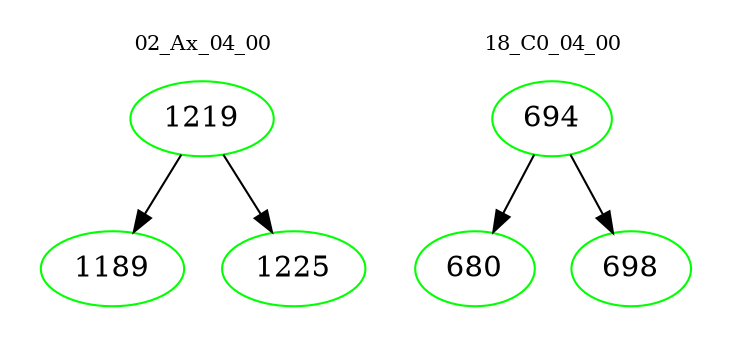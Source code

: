 digraph{
subgraph cluster_0 {
color = white
label = "02_Ax_04_00";
fontsize=10;
T0_1219 [label="1219", color="green"]
T0_1219 -> T0_1189 [color="black"]
T0_1189 [label="1189", color="green"]
T0_1219 -> T0_1225 [color="black"]
T0_1225 [label="1225", color="green"]
}
subgraph cluster_1 {
color = white
label = "18_C0_04_00";
fontsize=10;
T1_694 [label="694", color="green"]
T1_694 -> T1_680 [color="black"]
T1_680 [label="680", color="green"]
T1_694 -> T1_698 [color="black"]
T1_698 [label="698", color="green"]
}
}
